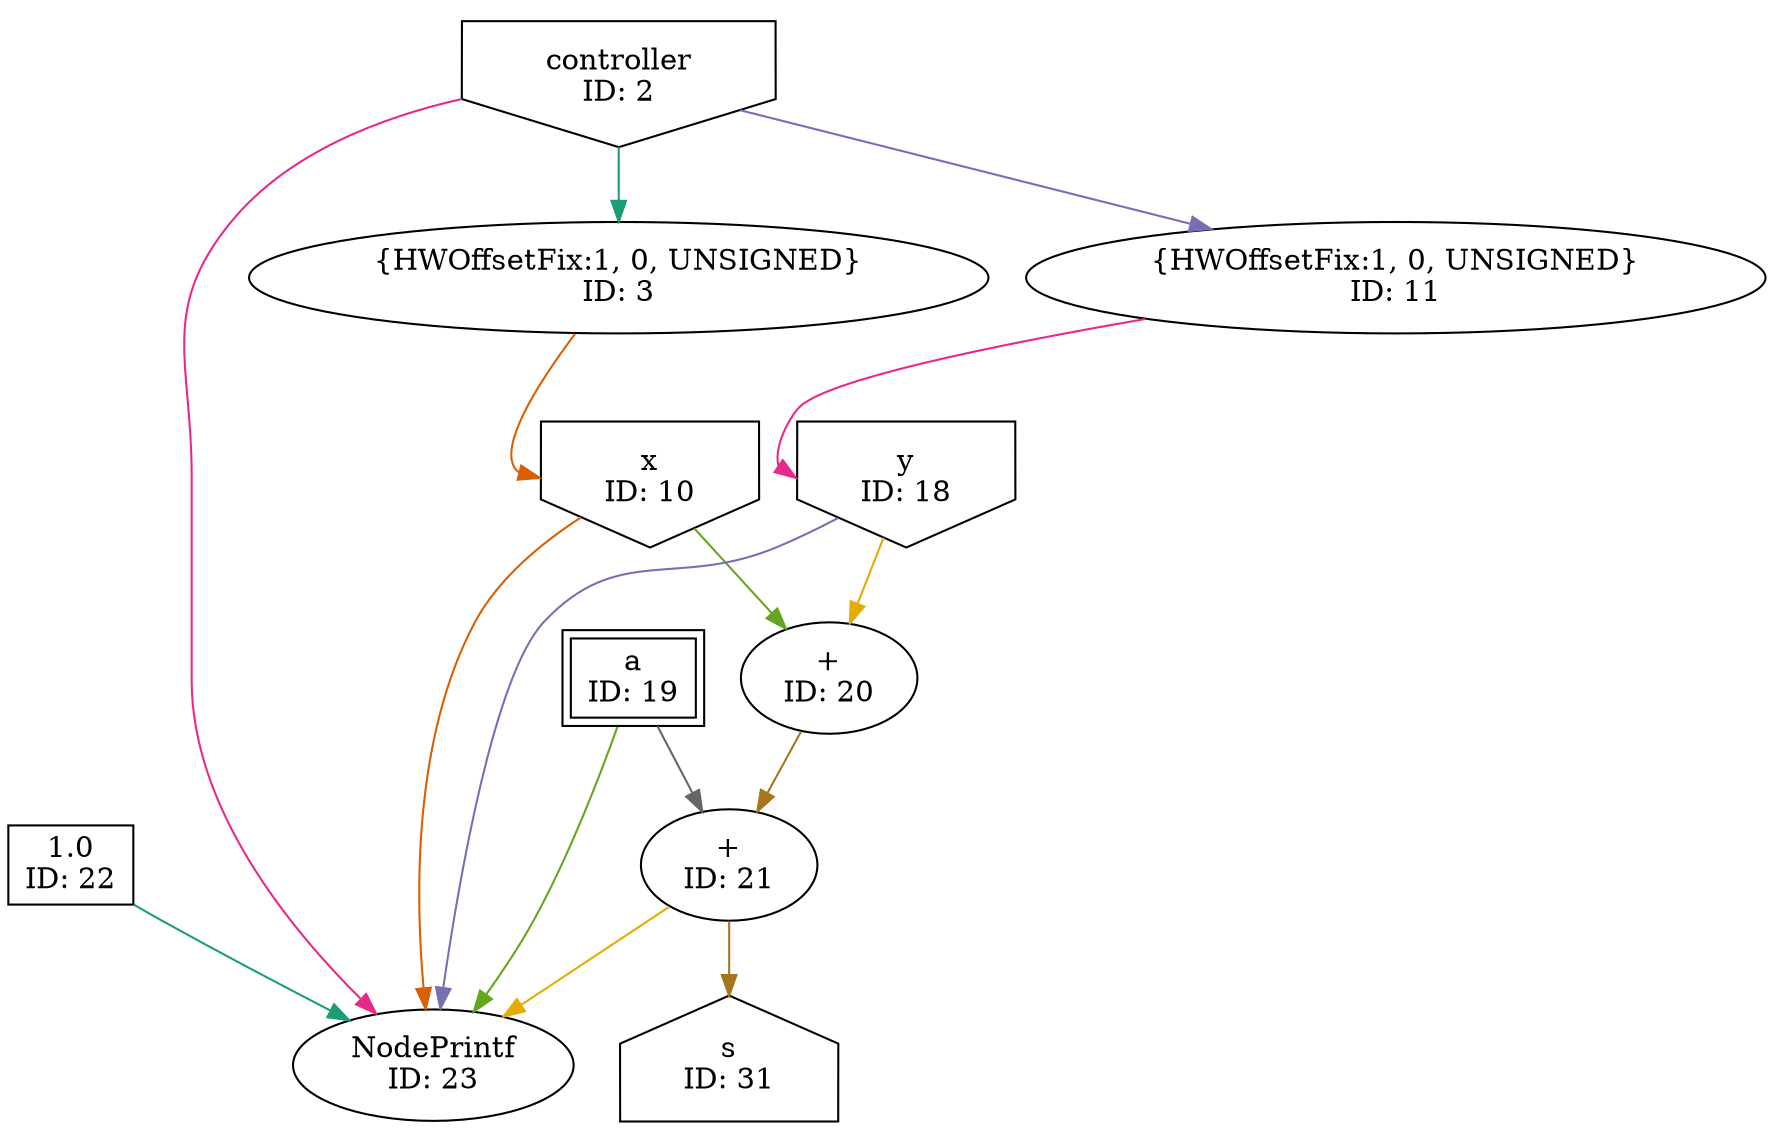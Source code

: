digraph QueueKernel_original{
	NodeConstantRawBits22 [shape=box, label="1.0\nID: 22"];
	NodeInput2 [shape=invhouse, label="controller\nID: 2"];
	NodeCast3 [label="{HWOffsetFix:1, 0, UNSIGNED}\nID: 3"];
	NodeInput10 [shape=invhouse, label="x\nID: 10"];
	NodeCast11 [label="{HWOffsetFix:1, 0, UNSIGNED}\nID: 11"];
	NodeInput18 [shape=invhouse, label="y\nID: 18"];
	NodeInputMappedReg19 [shape=box, peripheries=2, label="a\nID: 19"];
	NodeAdd20 [label="+\nID: 20"];
	NodeAdd21 [label="+\nID: 21"];
	NodePrintf23 [label="NodePrintf\nID: 23"];
	NodeOutput31 [shape=house, label="s\nID: 31"];
	NodeInput2 -> NodeCast3[color="/dark28/1" photon_data="EDGE,SrcNode:2,SrcNodePort:data"];
	NodeCast3 -> NodeInput10[headport="w" color="/dark28/2" ];
	NodeInput2 -> NodeCast11[color="/dark28/3" photon_data="EDGE,SrcNode:2,SrcNodePort:data"];
	NodeCast11 -> NodeInput18[headport="w" color="/dark28/4" ];
	NodeInput10 -> NodeAdd20[color="/dark28/5" photon_data="EDGE,SrcNode:10,SrcNodePort:data"];
	NodeInput18 -> NodeAdd20[color="/dark28/6" photon_data="EDGE,SrcNode:18,SrcNodePort:data"];
	NodeAdd20 -> NodeAdd21[color="/dark28/7" photon_data="EDGE,SrcNode:20,SrcNodePort:result"];
	NodeInputMappedReg19 -> NodeAdd21[color="/dark28/8" photon_data="EDGE,SrcNode:19,SrcNodePort:a"];
	NodeConstantRawBits22 -> NodePrintf23[color="/dark28/1" photon_data="EDGE,SrcNode:22,SrcNodePort:value"];
	NodeInput10 -> NodePrintf23[color="/dark28/2" photon_data="EDGE,SrcNode:10,SrcNodePort:data"];
	NodeInput18 -> NodePrintf23[color="/dark28/3" photon_data="EDGE,SrcNode:18,SrcNodePort:data"];
	NodeInput2 -> NodePrintf23[color="/dark28/4" photon_data="EDGE,SrcNode:2,SrcNodePort:data"];
	NodeInputMappedReg19 -> NodePrintf23[color="/dark28/5" photon_data="EDGE,SrcNode:19,SrcNodePort:a"];
	NodeAdd21 -> NodePrintf23[color="/dark28/6" photon_data="EDGE,SrcNode:21,SrcNodePort:result"];
	NodeAdd21 -> NodeOutput31[color="/dark28/7" photon_data="EDGE,SrcNode:21,SrcNodePort:result"];
}
